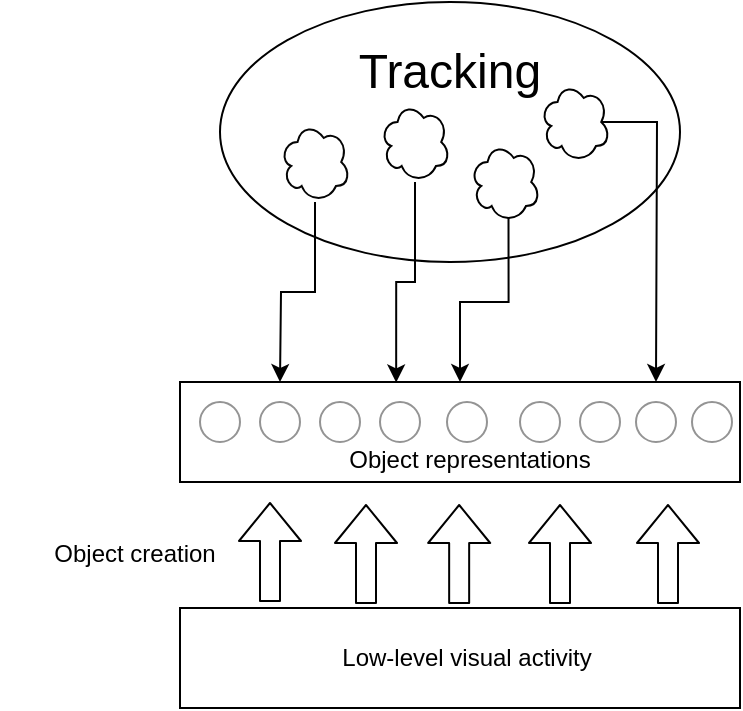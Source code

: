 <mxfile version="15.3.7" type="device"><diagram id="F7a9OelFld1YsMAhiLDC" name="Page-1"><mxGraphModel dx="915" dy="682" grid="0" gridSize="10" guides="1" tooltips="1" connect="1" arrows="1" fold="1" page="0" pageScale="1" pageWidth="827" pageHeight="1169" math="0" shadow="0"><root><mxCell id="0"/><mxCell id="1" parent="0"/><mxCell id="yFwH4XxF1UA-hvL46zlN-11" value="" style="ellipse;whiteSpace=wrap;html=1;fontSize=24;" vertex="1" parent="1"><mxGeometry x="280" y="120" width="230" height="130" as="geometry"/></mxCell><mxCell id="yFwH4XxF1UA-hvL46zlN-2" value="" style="rounded=0;whiteSpace=wrap;html=1;rotation=0;" vertex="1" parent="1"><mxGeometry x="260" y="310" width="280" height="50" as="geometry"/></mxCell><mxCell id="yFwH4XxF1UA-hvL46zlN-3" value="Object representations" style="text;html=1;strokeColor=none;fillColor=none;align=center;verticalAlign=middle;whiteSpace=wrap;rounded=0;" vertex="1" parent="1"><mxGeometry x="305" y="339" width="200" height="20" as="geometry"/></mxCell><mxCell id="yFwH4XxF1UA-hvL46zlN-4" value="" style="shape=flexArrow;endArrow=classic;html=1;" edge="1" parent="1"><mxGeometry width="50" height="50" relative="1" as="geometry"><mxPoint x="305" y="420" as="sourcePoint"/><mxPoint x="305" y="370" as="targetPoint"/></mxGeometry></mxCell><mxCell id="yFwH4XxF1UA-hvL46zlN-5" value="" style="shape=flexArrow;endArrow=classic;html=1;" edge="1" parent="1"><mxGeometry width="50" height="50" relative="1" as="geometry"><mxPoint x="504" y="421" as="sourcePoint"/><mxPoint x="504" y="371" as="targetPoint"/></mxGeometry></mxCell><mxCell id="yFwH4XxF1UA-hvL46zlN-6" value="Object creation" style="text;html=1;strokeColor=none;fillColor=none;align=center;verticalAlign=middle;whiteSpace=wrap;rounded=0;" vertex="1" parent="1"><mxGeometry x="170" y="386" width="135" height="20" as="geometry"/></mxCell><mxCell id="yFwH4XxF1UA-hvL46zlN-8" value="Tracking" style="text;html=1;strokeColor=none;fillColor=none;align=center;verticalAlign=middle;whiteSpace=wrap;rounded=0;fontSize=24;" vertex="1" parent="1"><mxGeometry x="305" y="150" width="180" height="10" as="geometry"/></mxCell><mxCell id="yFwH4XxF1UA-hvL46zlN-29" style="edgeStyle=orthogonalEdgeStyle;rounded=0;orthogonalLoop=1;jettySize=auto;html=1;fontSize=24;" edge="1" parent="1" source="yFwH4XxF1UA-hvL46zlN-12"><mxGeometry relative="1" as="geometry"><mxPoint x="310" y="310" as="targetPoint"/></mxGeometry></mxCell><mxCell id="yFwH4XxF1UA-hvL46zlN-12" value="" style="ellipse;shape=cloud;whiteSpace=wrap;html=1;fontSize=24;strokeColor=#050505;" vertex="1" parent="1"><mxGeometry x="310" y="180" width="35" height="40" as="geometry"/></mxCell><mxCell id="yFwH4XxF1UA-hvL46zlN-30" style="edgeStyle=orthogonalEdgeStyle;rounded=0;orthogonalLoop=1;jettySize=auto;html=1;entryX=0.386;entryY=0.005;entryDx=0;entryDy=0;entryPerimeter=0;fontSize=24;" edge="1" parent="1" source="yFwH4XxF1UA-hvL46zlN-13" target="yFwH4XxF1UA-hvL46zlN-2"><mxGeometry relative="1" as="geometry"/></mxCell><mxCell id="yFwH4XxF1UA-hvL46zlN-13" value="" style="ellipse;shape=cloud;whiteSpace=wrap;html=1;fontSize=24;" vertex="1" parent="1"><mxGeometry x="360" y="170" width="35" height="40" as="geometry"/></mxCell><mxCell id="yFwH4XxF1UA-hvL46zlN-32" style="edgeStyle=orthogonalEdgeStyle;rounded=0;orthogonalLoop=1;jettySize=auto;html=1;fontSize=24;exitX=0.875;exitY=0.5;exitDx=0;exitDy=0;exitPerimeter=0;" edge="1" parent="1" source="yFwH4XxF1UA-hvL46zlN-14"><mxGeometry relative="1" as="geometry"><mxPoint x="498" y="310" as="targetPoint"/></mxGeometry></mxCell><mxCell id="yFwH4XxF1UA-hvL46zlN-14" value="" style="ellipse;shape=cloud;whiteSpace=wrap;html=1;fontSize=24;" vertex="1" parent="1"><mxGeometry x="440" y="160" width="35" height="40" as="geometry"/></mxCell><mxCell id="yFwH4XxF1UA-hvL46zlN-31" style="edgeStyle=orthogonalEdgeStyle;rounded=0;orthogonalLoop=1;jettySize=auto;html=1;exitX=0.55;exitY=0.95;exitDx=0;exitDy=0;exitPerimeter=0;fontSize=24;" edge="1" parent="1" source="yFwH4XxF1UA-hvL46zlN-15" target="yFwH4XxF1UA-hvL46zlN-2"><mxGeometry relative="1" as="geometry"/></mxCell><mxCell id="yFwH4XxF1UA-hvL46zlN-15" value="" style="ellipse;shape=cloud;whiteSpace=wrap;html=1;fontSize=24;" vertex="1" parent="1"><mxGeometry x="405" y="190" width="35" height="40" as="geometry"/></mxCell><mxCell id="yFwH4XxF1UA-hvL46zlN-20" value="" style="ellipse;whiteSpace=wrap;html=1;aspect=fixed;fontSize=24;strokeColor=#949494;" vertex="1" parent="1"><mxGeometry x="300" y="320" width="20" height="20" as="geometry"/></mxCell><mxCell id="yFwH4XxF1UA-hvL46zlN-21" value="" style="ellipse;whiteSpace=wrap;html=1;aspect=fixed;fontSize=24;strokeColor=#949494;" vertex="1" parent="1"><mxGeometry x="270" y="320" width="20" height="20" as="geometry"/></mxCell><mxCell id="yFwH4XxF1UA-hvL46zlN-22" value="" style="ellipse;whiteSpace=wrap;html=1;aspect=fixed;fontSize=24;strokeColor=#949494;" vertex="1" parent="1"><mxGeometry x="330" y="320" width="20" height="20" as="geometry"/></mxCell><mxCell id="yFwH4XxF1UA-hvL46zlN-23" value="" style="ellipse;whiteSpace=wrap;html=1;aspect=fixed;fontSize=24;strokeColor=#949494;" vertex="1" parent="1"><mxGeometry x="360" y="320" width="20" height="20" as="geometry"/></mxCell><mxCell id="yFwH4XxF1UA-hvL46zlN-24" value="" style="ellipse;whiteSpace=wrap;html=1;aspect=fixed;fontSize=24;strokeColor=#949494;" vertex="1" parent="1"><mxGeometry x="393.5" y="320" width="20" height="20" as="geometry"/></mxCell><mxCell id="yFwH4XxF1UA-hvL46zlN-25" value="" style="ellipse;whiteSpace=wrap;html=1;aspect=fixed;fontSize=24;strokeColor=#949494;" vertex="1" parent="1"><mxGeometry x="430" y="320" width="20" height="20" as="geometry"/></mxCell><mxCell id="yFwH4XxF1UA-hvL46zlN-27" value="" style="ellipse;whiteSpace=wrap;html=1;aspect=fixed;fontSize=24;strokeColor=#949494;" vertex="1" parent="1"><mxGeometry x="460" y="320" width="20" height="20" as="geometry"/></mxCell><mxCell id="yFwH4XxF1UA-hvL46zlN-28" value="" style="ellipse;whiteSpace=wrap;html=1;aspect=fixed;fontSize=24;strokeColor=#949494;" vertex="1" parent="1"><mxGeometry x="488" y="320" width="20" height="20" as="geometry"/></mxCell><mxCell id="yFwH4XxF1UA-hvL46zlN-33" value="" style="ellipse;whiteSpace=wrap;html=1;aspect=fixed;fontSize=24;strokeColor=#949494;" vertex="1" parent="1"><mxGeometry x="516" y="320" width="20" height="20" as="geometry"/></mxCell><mxCell id="yFwH4XxF1UA-hvL46zlN-34" value="" style="rounded=0;whiteSpace=wrap;html=1;rotation=0;" vertex="1" parent="1"><mxGeometry x="260" y="423" width="280" height="50" as="geometry"/></mxCell><mxCell id="yFwH4XxF1UA-hvL46zlN-35" value="Low-level visual activity" style="text;html=1;strokeColor=none;fillColor=none;align=center;verticalAlign=middle;whiteSpace=wrap;rounded=0;" vertex="1" parent="1"><mxGeometry x="336" y="438" width="135" height="20" as="geometry"/></mxCell><mxCell id="yFwH4XxF1UA-hvL46zlN-36" value="" style="shape=flexArrow;endArrow=classic;html=1;" edge="1" parent="1"><mxGeometry width="50" height="50" relative="1" as="geometry"><mxPoint x="450" y="421.0" as="sourcePoint"/><mxPoint x="450" y="371.0" as="targetPoint"/></mxGeometry></mxCell><mxCell id="yFwH4XxF1UA-hvL46zlN-37" value="" style="shape=flexArrow;endArrow=classic;html=1;" edge="1" parent="1"><mxGeometry width="50" height="50" relative="1" as="geometry"><mxPoint x="399.58" y="421.0" as="sourcePoint"/><mxPoint x="399.58" y="371.0" as="targetPoint"/></mxGeometry></mxCell><mxCell id="yFwH4XxF1UA-hvL46zlN-38" value="" style="shape=flexArrow;endArrow=classic;html=1;" edge="1" parent="1"><mxGeometry width="50" height="50" relative="1" as="geometry"><mxPoint x="353.0" y="421" as="sourcePoint"/><mxPoint x="353.0" y="371" as="targetPoint"/></mxGeometry></mxCell></root></mxGraphModel></diagram></mxfile>